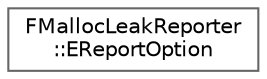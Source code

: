 digraph "Graphical Class Hierarchy"
{
 // INTERACTIVE_SVG=YES
 // LATEX_PDF_SIZE
  bgcolor="transparent";
  edge [fontname=Helvetica,fontsize=10,labelfontname=Helvetica,labelfontsize=10];
  node [fontname=Helvetica,fontsize=10,shape=box,height=0.2,width=0.4];
  rankdir="LR";
  Node0 [id="Node000000",label="FMallocLeakReporter\l::EReportOption",height=0.2,width=0.4,color="grey40", fillcolor="white", style="filled",URL="$da/d3c/structFMallocLeakReporter_1_1EReportOption.html",tooltip=" "];
}
